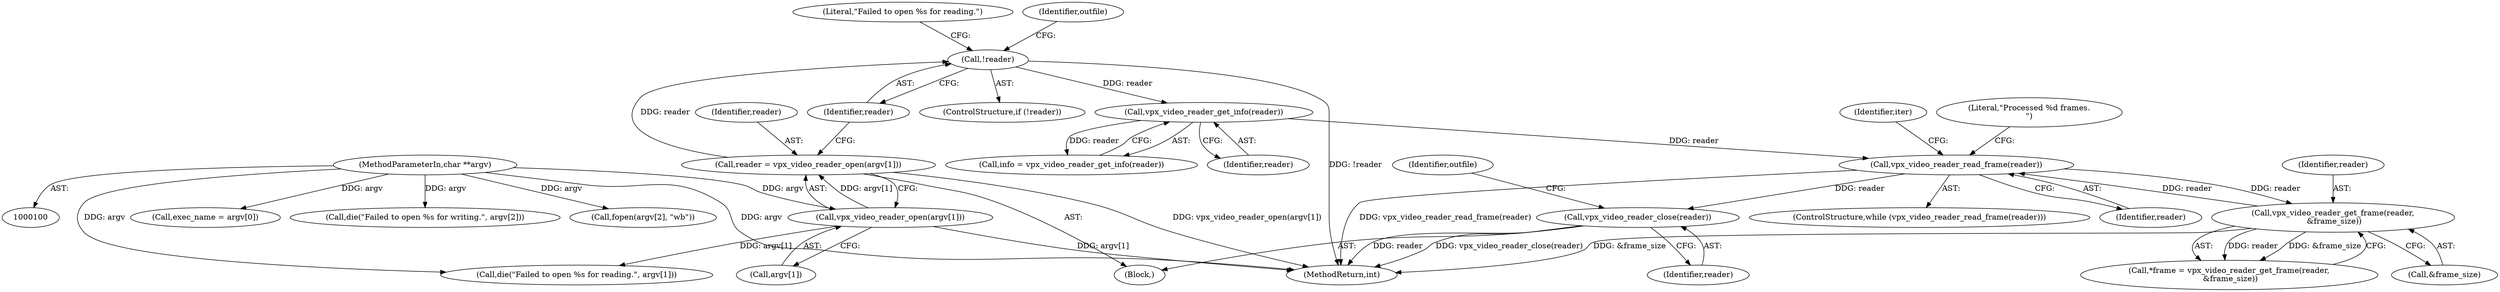 digraph "0_Android_5a9753fca56f0eeb9f61e342b2fccffc364f9426@API" {
"1000271" [label="(Call,vpx_video_reader_close(reader))"];
"1000195" [label="(Call,vpx_video_reader_read_frame(reader))"];
"1000213" [label="(Call,vpx_video_reader_get_frame(reader,\n &frame_size))"];
"1000166" [label="(Call,vpx_video_reader_get_info(reader))"];
"1000143" [label="(Call,!reader)"];
"1000136" [label="(Call,reader = vpx_video_reader_open(argv[1]))"];
"1000138" [label="(Call,vpx_video_reader_open(argv[1]))"];
"1000102" [label="(MethodParameterIn,char **argv)"];
"1000143" [label="(Call,!reader)"];
"1000194" [label="(ControlStructure,while (vpx_video_reader_read_frame(reader)))"];
"1000137" [label="(Identifier,reader)"];
"1000277" [label="(MethodReturn,int)"];
"1000200" [label="(Identifier,iter)"];
"1000195" [label="(Call,vpx_video_reader_read_frame(reader))"];
"1000125" [label="(Call,exec_name = argv[0])"];
"1000166" [label="(Call,vpx_video_reader_get_info(reader))"];
"1000164" [label="(Call,info = vpx_video_reader_get_info(reader))"];
"1000159" [label="(Call,die(\"Failed to open %s for writing.\", argv[2]))"];
"1000261" [label="(Literal,\"Processed %d frames.\n\")"];
"1000142" [label="(ControlStructure,if (!reader))"];
"1000211" [label="(Call,*frame = vpx_video_reader_get_frame(reader,\n &frame_size))"];
"1000272" [label="(Identifier,reader)"];
"1000145" [label="(Call,die(\"Failed to open %s for reading.\", argv[1]))"];
"1000214" [label="(Identifier,reader)"];
"1000138" [label="(Call,vpx_video_reader_open(argv[1]))"];
"1000144" [label="(Identifier,reader)"];
"1000213" [label="(Call,vpx_video_reader_get_frame(reader,\n &frame_size))"];
"1000103" [label="(Block,)"];
"1000146" [label="(Literal,\"Failed to open %s for reading.\")"];
"1000139" [label="(Call,argv[1])"];
"1000215" [label="(Call,&frame_size)"];
"1000196" [label="(Identifier,reader)"];
"1000271" [label="(Call,vpx_video_reader_close(reader))"];
"1000102" [label="(MethodParameterIn,char **argv)"];
"1000153" [label="(Identifier,outfile)"];
"1000154" [label="(Call,fopen(argv[2], \"wb\"))"];
"1000167" [label="(Identifier,reader)"];
"1000274" [label="(Identifier,outfile)"];
"1000136" [label="(Call,reader = vpx_video_reader_open(argv[1]))"];
"1000271" -> "1000103"  [label="AST: "];
"1000271" -> "1000272"  [label="CFG: "];
"1000272" -> "1000271"  [label="AST: "];
"1000274" -> "1000271"  [label="CFG: "];
"1000271" -> "1000277"  [label="DDG: reader"];
"1000271" -> "1000277"  [label="DDG: vpx_video_reader_close(reader)"];
"1000195" -> "1000271"  [label="DDG: reader"];
"1000195" -> "1000194"  [label="AST: "];
"1000195" -> "1000196"  [label="CFG: "];
"1000196" -> "1000195"  [label="AST: "];
"1000200" -> "1000195"  [label="CFG: "];
"1000261" -> "1000195"  [label="CFG: "];
"1000195" -> "1000277"  [label="DDG: vpx_video_reader_read_frame(reader)"];
"1000213" -> "1000195"  [label="DDG: reader"];
"1000166" -> "1000195"  [label="DDG: reader"];
"1000195" -> "1000213"  [label="DDG: reader"];
"1000213" -> "1000211"  [label="AST: "];
"1000213" -> "1000215"  [label="CFG: "];
"1000214" -> "1000213"  [label="AST: "];
"1000215" -> "1000213"  [label="AST: "];
"1000211" -> "1000213"  [label="CFG: "];
"1000213" -> "1000277"  [label="DDG: &frame_size"];
"1000213" -> "1000211"  [label="DDG: reader"];
"1000213" -> "1000211"  [label="DDG: &frame_size"];
"1000166" -> "1000164"  [label="AST: "];
"1000166" -> "1000167"  [label="CFG: "];
"1000167" -> "1000166"  [label="AST: "];
"1000164" -> "1000166"  [label="CFG: "];
"1000166" -> "1000164"  [label="DDG: reader"];
"1000143" -> "1000166"  [label="DDG: reader"];
"1000143" -> "1000142"  [label="AST: "];
"1000143" -> "1000144"  [label="CFG: "];
"1000144" -> "1000143"  [label="AST: "];
"1000146" -> "1000143"  [label="CFG: "];
"1000153" -> "1000143"  [label="CFG: "];
"1000143" -> "1000277"  [label="DDG: !reader"];
"1000136" -> "1000143"  [label="DDG: reader"];
"1000136" -> "1000103"  [label="AST: "];
"1000136" -> "1000138"  [label="CFG: "];
"1000137" -> "1000136"  [label="AST: "];
"1000138" -> "1000136"  [label="AST: "];
"1000144" -> "1000136"  [label="CFG: "];
"1000136" -> "1000277"  [label="DDG: vpx_video_reader_open(argv[1])"];
"1000138" -> "1000136"  [label="DDG: argv[1]"];
"1000138" -> "1000139"  [label="CFG: "];
"1000139" -> "1000138"  [label="AST: "];
"1000138" -> "1000277"  [label="DDG: argv[1]"];
"1000102" -> "1000138"  [label="DDG: argv"];
"1000138" -> "1000145"  [label="DDG: argv[1]"];
"1000102" -> "1000100"  [label="AST: "];
"1000102" -> "1000277"  [label="DDG: argv"];
"1000102" -> "1000125"  [label="DDG: argv"];
"1000102" -> "1000145"  [label="DDG: argv"];
"1000102" -> "1000154"  [label="DDG: argv"];
"1000102" -> "1000159"  [label="DDG: argv"];
}

